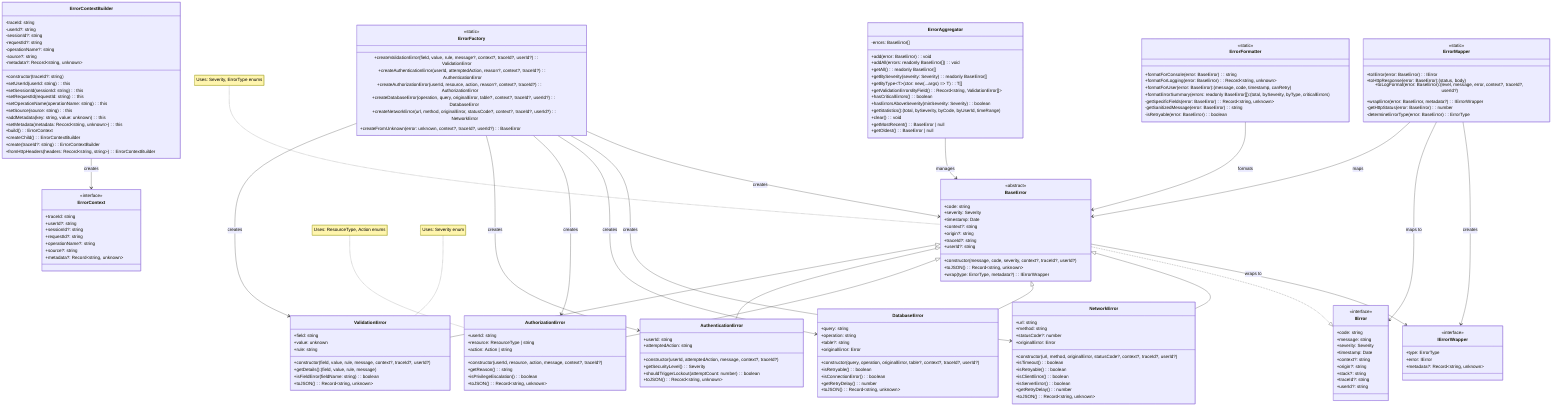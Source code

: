 classDiagram
    %% ===== ABSTRACT BASE CLASS =====
    class BaseError {
        <<abstract>>
        +code: string
        +severity: Severity
        +timestamp: Date
        +context?: string
        +origin?: string
        +traceId?: string
        +userId?: string
        +constructor(message, code, severity, context?, traceId?, userId?)
        +toJSON(): Record~string, unknown~
        +wrap(type: ErrorType, metadata?): IErrorWrapper
    }

    %% ===== CONCRETE ERROR TYPES =====
    class ValidationError {
        +field: string
        +value: unknown
        +rule: string
        +constructor(field, value, rule, message, context?, traceId?, userId?)
        +getDetails(): (field, value, rule, message)
        +isFieldError(fieldName: string): boolean
        +toJSON(): Record~string, unknown~
    }

    class AuthenticationError {
        +userId: string
        +attemptedAction: string
        +constructor(userId, attemptedAction, message, context?, traceId?)
        +getSecurityLevel(): Severity
        +shouldTriggerLockout(attemptCount: number): boolean
        +toJSON(): Record~string, unknown~
    }

    class AuthorizationError {
        +userId: string
        +resource: ResourceType | string
        +action: Action | string
        +constructor(userId, resource, action, message, context?, traceId?)
        +getReason(): string
        +isPrivilegeEscalation(): boolean
        +toJSON(): Record~string, unknown~
    }

    class DatabaseError {
        +query: string
        +operation: string
        +table?: string
        +originalError: Error
        +constructor(query, operation, originalError, table?, context?, traceId?, userId?)
        +isRetryable(): boolean
        +isConnectionError(): boolean
        +getRetryDelay(): number
        +toJSON(): Record~string, unknown~
    }

    class NetworkError {
        +url: string
        +method: string
        +statusCode?: number
        +originalError: Error
        +constructor(url, method, originalError, statusCode?, context?, traceId?, userId?)
        +isTimeout(): boolean
        +isRetryable(): boolean
        +isClientError(): boolean
        +isServerError(): boolean
        +getRetryDelay(): number
        +toJSON(): Record~string, unknown~
    }

    %% ===== ERROR FACTORY =====
    class ErrorFactory {
        <<static>>
        +createValidationError(field, value, rule, message?, context?, traceId?, userId?): ValidationError
        +createAuthenticationError(userId, attemptedAction, reason?, context?, traceId?): AuthenticationError
        +createAuthorizationError(userId, resource, action, reason?, context?, traceId?): AuthorizationError
        +createDatabaseError(operation, query, originalError, table?, context?, traceId?, userId?): DatabaseError
        +createNetworkError(url, method, originalError, statusCode?, context?, traceId?, userId?): NetworkError
        +createFromUnknown(error: unknown, context?, traceId?, userId?): BaseError
    }

    %% ===== ERROR AGGREGATOR =====
    class ErrorAggregator {
        -errors: BaseError[]
        +add(error: BaseError): void
        +addAll(errors: readonly BaseError[]): void
        +getAll(): readonly BaseError[]
        +getBySeverity(severity: Severity): readonly BaseError[]
        +getByType~T~(ctor: new(...args) => T): T[]
        +getValidationErrorsByField(): Record~string, ValidationError[]~
        +hasCriticalErrors(): boolean
        +hasErrorsAboveSeverity(minSeverity: Severity): boolean
        +getStatistics(): (total, bySeverity, byCode, byUserId, timeRange)
        +clear(): void
        +getMostRecent(): BaseError | null
        +getOldest(): BaseError | null
    }

    %% ===== ERROR CONTEXT BUILDER =====
    class ErrorContextBuilder {
        -traceId: string
        -userId?: string
        -sessionId?: string
        -requestId?: string
        -operationName?: string
        -source?: string
        -metadata?: Record~string, unknown~
        +constructor(traceId?: string)
        +setUserId(userId: string): this
        +setSessionId(sessionId: string): this
        +setRequestId(requestId: string): this
        +setOperationName(operationName: string): this
        +setSource(source: string): this
        +addMetadata(key: string, value: unknown): this
        +setMetadata(metadata: Record~string, unknown~): this
        +build(): ErrorContext
        +createChild(): ErrorContextBuilder
        +create(traceId?: string): ErrorContextBuilder
        +fromHttpHeaders(headers: Record~string, string~): ErrorContextBuilder
    }

    class ErrorContext {
        <<interface>>
        +traceId: string
        +userId?: string
        +sessionId?: string
        +requestId?: string
        +operationName?: string
        +source?: string
        +metadata?: Record~string, unknown~
    }

    %% ===== ERROR FORMATTER =====
    class ErrorFormatter {
        <<static>>
        +formatForConsole(error: BaseError): string
        +formatForLogging(error: BaseError): Record~string, unknown~
        +formatForUser(error: BaseError): (message, code, timestamp, canRetry)
        +formatErrorSummary(errors: readonly BaseError[]): (total, bySeverity, byType, criticalErrors)
        -getSpecificFields(error: BaseError): Record~string, unknown~
        -getSanitizedMessage(error: BaseError): string
        -isRetryable(error: BaseError): boolean
    }

    %% ===== ERROR MAPPER =====
    class ErrorMapper {
        <<static>>
        +toIError(error: BaseError): IError
        +toHttpResponse(error: BaseError): (status, body)
        +toLogFormat(error: BaseError): (level, message, error, context?, traceId?, userId?)
        +wrapError(error: BaseError, metadata?): IErrorWrapper
        -getHttpStatus(error: BaseError): number
        -determineErrorType(error: BaseError): ErrorType
    }

    %% ===== INTERFACES =====
    class IError {
        <<interface>>
        +code: string
        +message: string
        +severity: Severity
        +timestamp: Date
        +context?: string
        +origin?: string
        +stack?: string
        +traceId?: string
        +userId?: string
    }

    class IErrorWrapper {
        <<interface>>
        +type: ErrorType
        +error: IError
        +metadata?: Record~string, unknown~
    }

    %% ===== RELATIONSHIPS =====
    BaseError <|-- ValidationError
    BaseError <|-- AuthenticationError
    BaseError <|-- AuthorizationError
    BaseError <|-- DatabaseError
    BaseError <|-- NetworkError

    BaseError ..|> IError
    ErrorContextBuilder --> ErrorContext : creates
    ErrorAggregator --> BaseError : manages
    ErrorFactory --> ValidationError : creates
    ErrorFactory --> AuthenticationError : creates
    ErrorFactory --> AuthorizationError : creates
    ErrorFactory --> DatabaseError : creates
    ErrorFactory --> NetworkError : creates
    ErrorFactory --> BaseError : creates
    ErrorFormatter --> BaseError : formats
    ErrorMapper --> BaseError : maps
    ErrorMapper --> IError : maps to
    ErrorMapper --> IErrorWrapper : creates
    BaseError --> IErrorWrapper : wraps to

    %% ===== ENUM USAGE NOTES =====
    note for BaseError "Uses: Severity, ErrorType enums"
    note for AuthorizationError "Uses: ResourceType, Action enums"
    note for ValidationError "Uses: Severity enum"